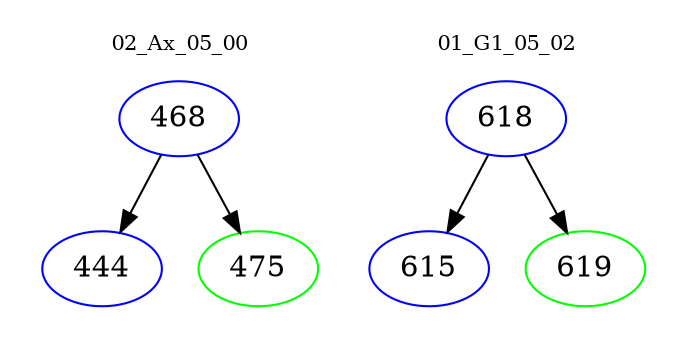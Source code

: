 digraph{
subgraph cluster_0 {
color = white
label = "02_Ax_05_00";
fontsize=10;
T0_468 [label="468", color="blue"]
T0_468 -> T0_444 [color="black"]
T0_444 [label="444", color="blue"]
T0_468 -> T0_475 [color="black"]
T0_475 [label="475", color="green"]
}
subgraph cluster_1 {
color = white
label = "01_G1_05_02";
fontsize=10;
T1_618 [label="618", color="blue"]
T1_618 -> T1_615 [color="black"]
T1_615 [label="615", color="blue"]
T1_618 -> T1_619 [color="black"]
T1_619 [label="619", color="green"]
}
}
